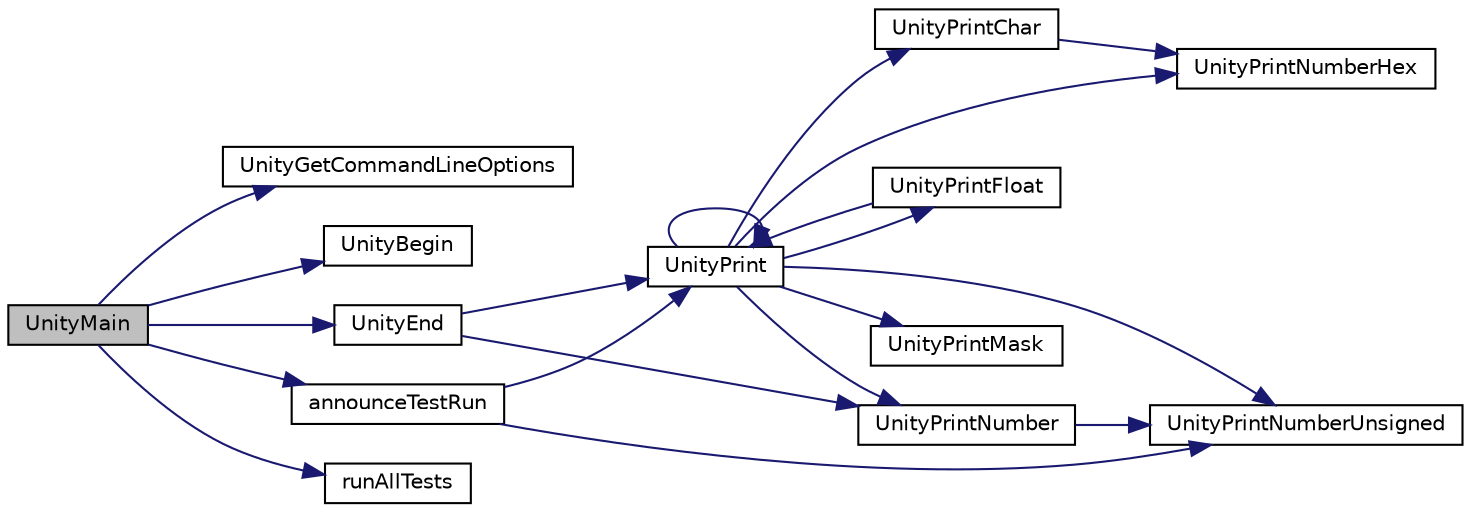 digraph "UnityMain"
{
  edge [fontname="Helvetica",fontsize="10",labelfontname="Helvetica",labelfontsize="10"];
  node [fontname="Helvetica",fontsize="10",shape=record];
  rankdir="LR";
  Node47 [label="UnityMain",height=0.2,width=0.4,color="black", fillcolor="grey75", style="filled", fontcolor="black"];
  Node47 -> Node48 [color="midnightblue",fontsize="10",style="solid",fontname="Helvetica"];
  Node48 [label="UnityGetCommandLineOptions",height=0.2,width=0.4,color="black", fillcolor="white", style="filled",URL="$unity__fixture_8c.html#a898356b51b63100ec321e05d2e5f2d55"];
  Node47 -> Node49 [color="midnightblue",fontsize="10",style="solid",fontname="Helvetica"];
  Node49 [label="UnityBegin",height=0.2,width=0.4,color="black", fillcolor="white", style="filled",URL="$unity_8c.html#aed50601fbdaea8fc0fef0c61cf877809"];
  Node47 -> Node50 [color="midnightblue",fontsize="10",style="solid",fontname="Helvetica"];
  Node50 [label="announceTestRun",height=0.2,width=0.4,color="black", fillcolor="white", style="filled",URL="$unity__fixture_8c.html#ac54f18088c1ed178f3c602b868014f5d"];
  Node50 -> Node51 [color="midnightblue",fontsize="10",style="solid",fontname="Helvetica"];
  Node51 [label="UnityPrint",height=0.2,width=0.4,color="black", fillcolor="white", style="filled",URL="$unity_8c.html#accff2eb4cfd0273e8ad62c37639d3e3c"];
  Node51 -> Node52 [color="midnightblue",fontsize="10",style="solid",fontname="Helvetica"];
  Node52 [label="UnityPrintChar",height=0.2,width=0.4,color="black", fillcolor="white", style="filled",URL="$unity_8c.html#aa3373f770c748cc1600d55cd8c7839c3"];
  Node52 -> Node53 [color="midnightblue",fontsize="10",style="solid",fontname="Helvetica"];
  Node53 [label="UnityPrintNumberHex",height=0.2,width=0.4,color="black", fillcolor="white", style="filled",URL="$unity_8c.html#ab5636c2c3e2d5ff0d89461e2323aa469"];
  Node51 -> Node54 [color="midnightblue",fontsize="10",style="solid",fontname="Helvetica"];
  Node54 [label="UnityPrintNumber",height=0.2,width=0.4,color="black", fillcolor="white", style="filled",URL="$unity_8c.html#a644211a214ab000dcabd5582c52e0313"];
  Node54 -> Node55 [color="midnightblue",fontsize="10",style="solid",fontname="Helvetica"];
  Node55 [label="UnityPrintNumberUnsigned",height=0.2,width=0.4,color="black", fillcolor="white", style="filled",URL="$unity_8c.html#a3ef388786e9a8e769d13af2601b592dc"];
  Node51 -> Node56 [color="midnightblue",fontsize="10",style="solid",fontname="Helvetica"];
  Node56 [label="UnityPrintFloat",height=0.2,width=0.4,color="black", fillcolor="white", style="filled",URL="$unity_8c.html#ac3d39bc0740a28949a2ba689588491c2"];
  Node56 -> Node51 [color="midnightblue",fontsize="10",style="solid",fontname="Helvetica"];
  Node51 -> Node55 [color="midnightblue",fontsize="10",style="solid",fontname="Helvetica"];
  Node51 -> Node57 [color="midnightblue",fontsize="10",style="solid",fontname="Helvetica"];
  Node57 [label="UnityPrintMask",height=0.2,width=0.4,color="black", fillcolor="white", style="filled",URL="$unity_8c.html#a207d5b3e2bfe8042b0505066ccd07c9b"];
  Node51 -> Node53 [color="midnightblue",fontsize="10",style="solid",fontname="Helvetica"];
  Node51 -> Node51 [color="midnightblue",fontsize="10",style="solid",fontname="Helvetica"];
  Node50 -> Node55 [color="midnightblue",fontsize="10",style="solid",fontname="Helvetica"];
  Node47 -> Node58 [color="midnightblue",fontsize="10",style="solid",fontname="Helvetica"];
  Node58 [label="runAllTests",height=0.2,width=0.4,color="black", fillcolor="white", style="filled",URL="$AllTests_8c.html#a7f649b562ed3d6a869db371002a27075"];
  Node47 -> Node59 [color="midnightblue",fontsize="10",style="solid",fontname="Helvetica"];
  Node59 [label="UnityEnd",height=0.2,width=0.4,color="black", fillcolor="white", style="filled",URL="$unity_8c.html#a4820ba04ff5e9a474fe38ab6633d30a0"];
  Node59 -> Node51 [color="midnightblue",fontsize="10",style="solid",fontname="Helvetica"];
  Node59 -> Node54 [color="midnightblue",fontsize="10",style="solid",fontname="Helvetica"];
}
